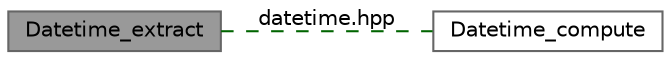 digraph "Datetime_extract"
{
 // LATEX_PDF_SIZE
  bgcolor="transparent";
  edge [fontname=Helvetica,fontsize=10,labelfontname=Helvetica,labelfontsize=10];
  node [fontname=Helvetica,fontsize=10,shape=box,height=0.2,width=0.4];
  rankdir=LR;
  Node2 [id="Node000002",label="Datetime_compute",height=0.2,width=0.4,color="grey40", fillcolor="white", style="filled",URL="$group__datetime__compute.html",tooltip=" "];
  Node1 [id="Node000001",label="Datetime_extract",height=0.2,width=0.4,color="gray40", fillcolor="grey60", style="filled", fontcolor="black",tooltip=" "];
  Node1->Node2 [shape=plaintext, label="datetime.hpp", color="darkgreen", dir="none", style="dashed"];
}
